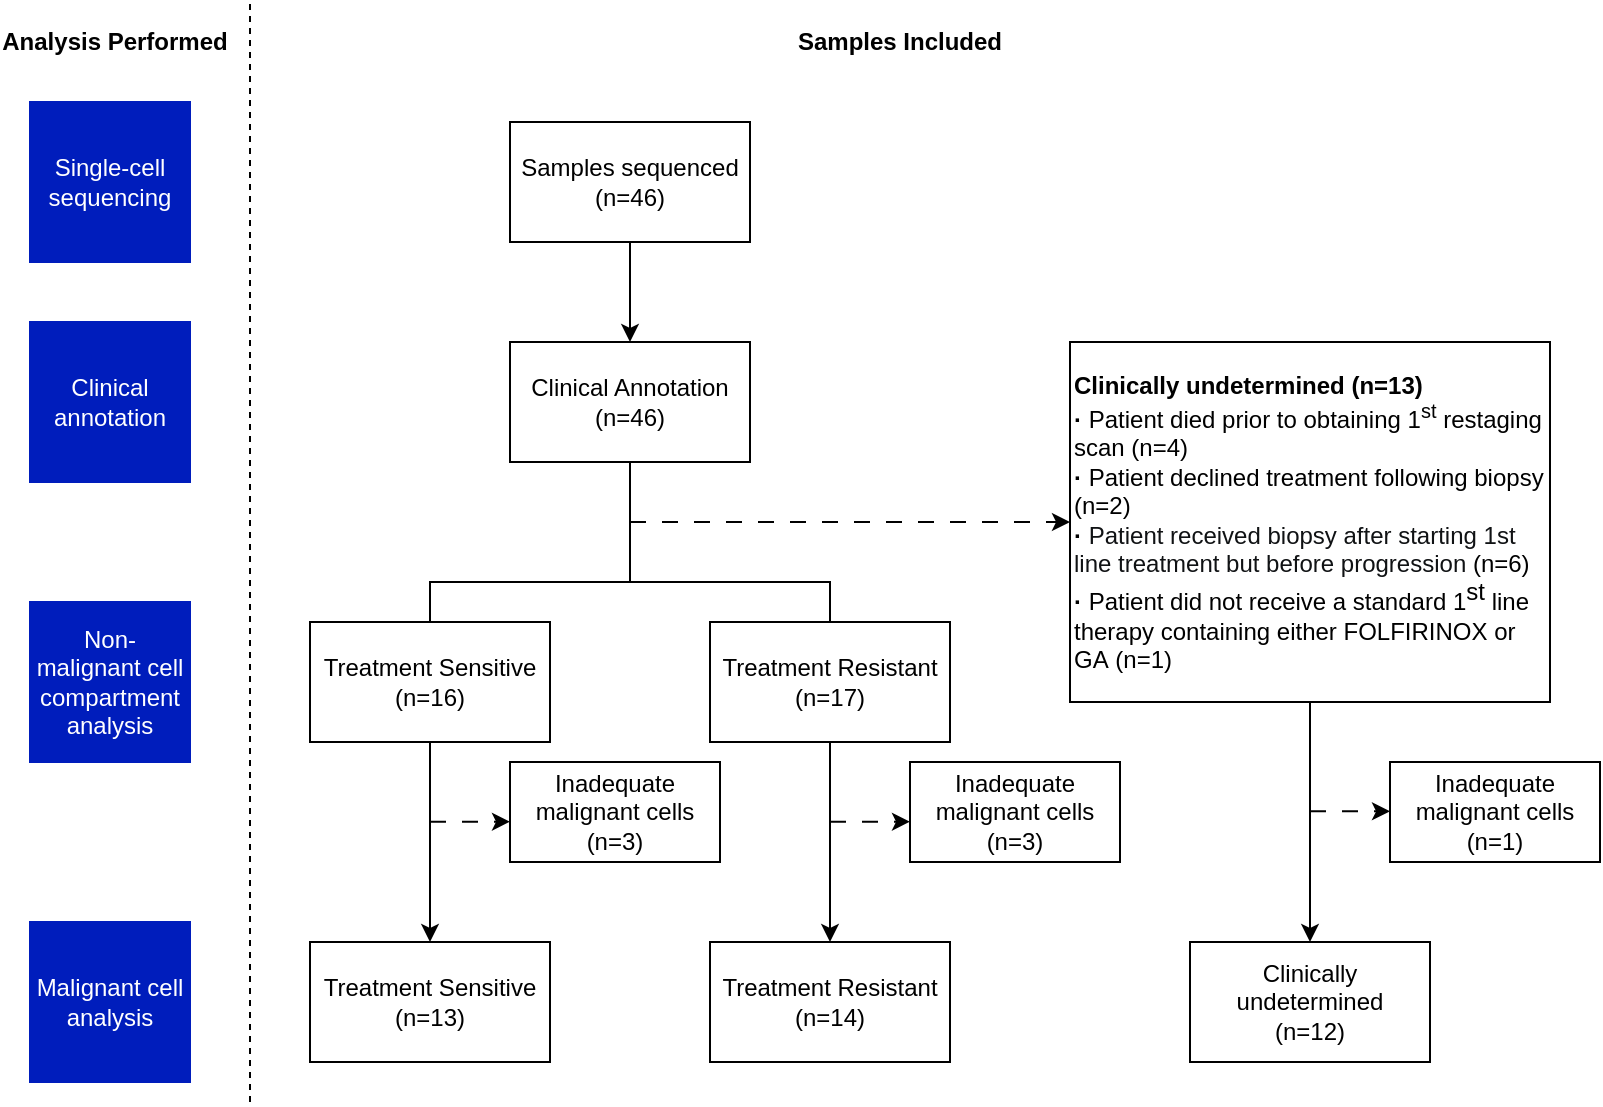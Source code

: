 <mxfile version="28.0.7">
  <diagram name="第 1 页" id="KwGxmZMtyN8JoYDkULUY">
    <mxGraphModel dx="1426" dy="704" grid="1" gridSize="10" guides="1" tooltips="1" connect="1" arrows="1" fold="1" page="1" pageScale="1" pageWidth="827" pageHeight="1169" math="0" shadow="0">
      <root>
        <mxCell id="0" />
        <mxCell id="1" parent="0" />
        <mxCell id="eWs5n6P5kUTmqG-R48iR-10" style="edgeStyle=orthogonalEdgeStyle;rounded=0;orthogonalLoop=1;jettySize=auto;html=1;exitX=0.5;exitY=1;exitDx=0;exitDy=0;entryX=0.5;entryY=0;entryDx=0;entryDy=0;" parent="1" source="eWs5n6P5kUTmqG-R48iR-1" target="eWs5n6P5kUTmqG-R48iR-3" edge="1">
          <mxGeometry relative="1" as="geometry" />
        </mxCell>
        <mxCell id="eWs5n6P5kUTmqG-R48iR-1" value="Samples sequenced&lt;div&gt;(n=46)&lt;/div&gt;" style="rounded=0;whiteSpace=wrap;html=1;" parent="1" vertex="1">
          <mxGeometry x="260" y="70" width="120" height="60" as="geometry" />
        </mxCell>
        <mxCell id="eWs5n6P5kUTmqG-R48iR-8" style="edgeStyle=orthogonalEdgeStyle;rounded=0;orthogonalLoop=1;jettySize=auto;html=1;exitX=0.5;exitY=1;exitDx=0;exitDy=0;" parent="1" source="eWs5n6P5kUTmqG-R48iR-3" target="eWs5n6P5kUTmqG-R48iR-4" edge="1">
          <mxGeometry relative="1" as="geometry">
            <Array as="points">
              <mxPoint x="320" y="300" />
              <mxPoint x="220" y="300" />
            </Array>
          </mxGeometry>
        </mxCell>
        <mxCell id="eWs5n6P5kUTmqG-R48iR-29" style="edgeStyle=orthogonalEdgeStyle;rounded=0;orthogonalLoop=1;jettySize=auto;html=1;exitX=0.5;exitY=1;exitDx=0;exitDy=0;" parent="1" source="eWs5n6P5kUTmqG-R48iR-3" edge="1">
          <mxGeometry relative="1" as="geometry">
            <mxPoint x="420" y="350" as="targetPoint" />
            <Array as="points">
              <mxPoint x="320" y="300" />
              <mxPoint x="420" y="300" />
            </Array>
          </mxGeometry>
        </mxCell>
        <mxCell id="eWs5n6P5kUTmqG-R48iR-3" value="Clinical Annotation&lt;div&gt;(n=46)&lt;/div&gt;" style="rounded=0;whiteSpace=wrap;html=1;" parent="1" vertex="1">
          <mxGeometry x="260" y="180" width="120" height="60" as="geometry" />
        </mxCell>
        <mxCell id="eWs5n6P5kUTmqG-R48iR-4" value="Treatment Sensitive&lt;div&gt;(n=13)&lt;/div&gt;" style="rounded=0;whiteSpace=wrap;html=1;" parent="1" vertex="1">
          <mxGeometry x="160" y="480" width="120" height="60" as="geometry" />
        </mxCell>
        <mxCell id="eWs5n6P5kUTmqG-R48iR-5" value="Treatment Resistant&lt;div&gt;(n=14)&lt;/div&gt;" style="rounded=0;whiteSpace=wrap;html=1;" parent="1" vertex="1">
          <mxGeometry x="360" y="480" width="120" height="60" as="geometry" />
        </mxCell>
        <mxCell id="eWs5n6P5kUTmqG-R48iR-17" value="Single-cell sequencing" style="rounded=0;whiteSpace=wrap;html=1;fillColor=#001DBC;strokeColor=#001DBC;fontColor=#ffffff;" parent="1" vertex="1">
          <mxGeometry x="20" y="60" width="80" height="80" as="geometry" />
        </mxCell>
        <mxCell id="eWs5n6P5kUTmqG-R48iR-18" value="Clinical annotation" style="rounded=0;whiteSpace=wrap;html=1;fillColor=#001DBC;strokeColor=#001DBC;fontColor=#ffffff;" parent="1" vertex="1">
          <mxGeometry x="20" y="170" width="80" height="80" as="geometry" />
        </mxCell>
        <mxCell id="eWs5n6P5kUTmqG-R48iR-20" value="Non-malignant cell compartment analysis" style="rounded=0;whiteSpace=wrap;html=1;fillColor=#001DBC;strokeColor=#001DBC;fontColor=#ffffff;" parent="1" vertex="1">
          <mxGeometry x="20" y="310" width="80" height="80" as="geometry" />
        </mxCell>
        <mxCell id="eWs5n6P5kUTmqG-R48iR-21" value="Malignant cell analysis" style="rounded=0;whiteSpace=wrap;html=1;fillColor=#001DBC;strokeColor=#001DBC;fontColor=#ffffff;" parent="1" vertex="1">
          <mxGeometry x="20" y="470" width="80" height="80" as="geometry" />
        </mxCell>
        <mxCell id="eWs5n6P5kUTmqG-R48iR-22" value="Inadequate malignant cells&lt;div&gt;(n=3)&lt;/div&gt;" style="rounded=0;whiteSpace=wrap;html=1;" parent="1" vertex="1">
          <mxGeometry x="260" y="390" width="105" height="50" as="geometry" />
        </mxCell>
        <mxCell id="eWs5n6P5kUTmqG-R48iR-23" value="Treatment Sensitive&lt;div&gt;(n=16)&lt;/div&gt;" style="rounded=0;whiteSpace=wrap;html=1;" parent="1" vertex="1">
          <mxGeometry x="160" y="320" width="120" height="60" as="geometry" />
        </mxCell>
        <mxCell id="eWs5n6P5kUTmqG-R48iR-26" value="Clinically undetermined&lt;div&gt;(n=12)&lt;/div&gt;" style="rounded=0;whiteSpace=wrap;html=1;" parent="1" vertex="1">
          <mxGeometry x="600" y="480" width="120" height="60" as="geometry" />
        </mxCell>
        <mxCell id="eWs5n6P5kUTmqG-R48iR-31" style="edgeStyle=orthogonalEdgeStyle;rounded=0;orthogonalLoop=1;jettySize=auto;html=1;exitX=0.5;exitY=1;exitDx=0;exitDy=0;" parent="1" source="eWs5n6P5kUTmqG-R48iR-24" target="eWs5n6P5kUTmqG-R48iR-5" edge="1">
          <mxGeometry relative="1" as="geometry" />
        </mxCell>
        <mxCell id="eWs5n6P5kUTmqG-R48iR-24" value="Treatment Resistant&lt;div&gt;(n=17)&lt;/div&gt;" style="rounded=0;whiteSpace=wrap;html=1;" parent="1" vertex="1">
          <mxGeometry x="360" y="320" width="120" height="60" as="geometry" />
        </mxCell>
        <mxCell id="eWs5n6P5kUTmqG-R48iR-30" value="Inadequate malignant cells&lt;div&gt;(n=3)&lt;/div&gt;" style="rounded=0;whiteSpace=wrap;html=1;" parent="1" vertex="1">
          <mxGeometry x="460" y="390" width="105" height="50" as="geometry" />
        </mxCell>
        <mxCell id="eWs5n6P5kUTmqG-R48iR-32" value="" style="endArrow=classic;html=1;rounded=0;dashed=1;dashPattern=8 8;entryX=0.003;entryY=0.403;entryDx=0;entryDy=0;entryPerimeter=0;" parent="1" edge="1">
          <mxGeometry width="50" height="50" relative="1" as="geometry">
            <mxPoint x="420" y="419.85" as="sourcePoint" />
            <mxPoint x="460" y="419.85" as="targetPoint" />
          </mxGeometry>
        </mxCell>
        <mxCell id="eWs5n6P5kUTmqG-R48iR-33" value="" style="endArrow=classic;html=1;rounded=0;dashed=1;dashPattern=8 8;entryX=0.003;entryY=0.403;entryDx=0;entryDy=0;entryPerimeter=0;" parent="1" edge="1">
          <mxGeometry width="50" height="50" relative="1" as="geometry">
            <mxPoint x="220" y="419.85" as="sourcePoint" />
            <mxPoint x="260" y="419.85" as="targetPoint" />
          </mxGeometry>
        </mxCell>
        <mxCell id="eWs5n6P5kUTmqG-R48iR-34" style="edgeStyle=orthogonalEdgeStyle;rounded=0;orthogonalLoop=1;jettySize=auto;html=1;exitX=0.5;exitY=1;exitDx=0;exitDy=0;entryX=0.5;entryY=0;entryDx=0;entryDy=0;" parent="1" source="eWs5n6P5kUTmqG-R48iR-14" target="eWs5n6P5kUTmqG-R48iR-26" edge="1">
          <mxGeometry relative="1" as="geometry">
            <mxPoint x="659.68" y="200" as="sourcePoint" />
            <mxPoint x="659.68" y="340" as="targetPoint" />
          </mxGeometry>
        </mxCell>
        <mxCell id="eWs5n6P5kUTmqG-R48iR-35" value="Inadequate malignant cells&lt;div&gt;(n=1)&lt;/div&gt;" style="rounded=0;whiteSpace=wrap;html=1;" parent="1" vertex="1">
          <mxGeometry x="700" y="390" width="105" height="50" as="geometry" />
        </mxCell>
        <mxCell id="eWs5n6P5kUTmqG-R48iR-36" value="" style="endArrow=classic;html=1;rounded=0;dashed=1;dashPattern=8 8;entryX=0.003;entryY=0.403;entryDx=0;entryDy=0;entryPerimeter=0;" parent="1" edge="1">
          <mxGeometry width="50" height="50" relative="1" as="geometry">
            <mxPoint x="660" y="414.68" as="sourcePoint" />
            <mxPoint x="700" y="414.68" as="targetPoint" />
          </mxGeometry>
        </mxCell>
        <mxCell id="eWs5n6P5kUTmqG-R48iR-37" value="" style="endArrow=classic;html=1;rounded=0;dashed=1;dashPattern=8 8;entryX=0;entryY=0.5;entryDx=0;entryDy=0;" parent="1" target="eWs5n6P5kUTmqG-R48iR-14" edge="1">
          <mxGeometry width="50" height="50" relative="1" as="geometry">
            <mxPoint x="320" y="270.0" as="sourcePoint" />
            <mxPoint x="550" y="270" as="targetPoint" />
          </mxGeometry>
        </mxCell>
        <mxCell id="eWs5n6P5kUTmqG-R48iR-38" value="" style="edgeStyle=orthogonalEdgeStyle;rounded=0;orthogonalLoop=1;jettySize=auto;html=1;exitX=0.5;exitY=1;exitDx=0;exitDy=0;entryX=0.5;entryY=0;entryDx=0;entryDy=0;" parent="1" target="eWs5n6P5kUTmqG-R48iR-14" edge="1">
          <mxGeometry relative="1" as="geometry">
            <mxPoint x="659.68" y="230" as="sourcePoint" />
            <mxPoint x="660" y="550" as="targetPoint" />
          </mxGeometry>
        </mxCell>
        <mxCell id="eWs5n6P5kUTmqG-R48iR-14" value="&lt;div style=&quot;&quot;&gt;&lt;b&gt;Clinically undetermined (n=13)&lt;/b&gt;&lt;/div&gt;&lt;div style=&quot;&quot;&gt;&lt;font face=&quot;Helvetica&quot;&gt;&lt;span style=&quot;background-color: transparent; color: light-dark(rgb(0, 0, 0), rgb(255, 255, 255));&quot;&gt;&lt;b style=&quot;&quot;&gt;· &lt;/b&gt;Patient died prior to obtaining 1&lt;sup&gt;st&lt;/sup&gt; restaging&lt;/span&gt;&lt;/font&gt;&lt;/div&gt;&lt;div style=&quot;&quot;&gt;&lt;font face=&quot;Helvetica&quot;&gt;&lt;span style=&quot;background-color: transparent; color: light-dark(rgb(0, 0, 0), rgb(255, 255, 255));&quot;&gt;scan (n=4)&lt;/span&gt;&lt;br&gt;&lt;b style=&quot;&quot;&gt;· &lt;/b&gt;Patient d&lt;span style=&quot;background-color: transparent; color: light-dark(rgb(0, 0, 0), rgb(255, 255, 255));&quot;&gt;eclined treatment following biopsy (n=2)&lt;/span&gt;&lt;br&gt;&lt;b style=&quot;&quot;&gt;·&amp;nbsp;&lt;/b&gt;&lt;span style=&quot;caret-color: rgb(251, 74, 62); color: rgb(16, 18, 20); white-space-collapse: preserve; background-color: rgb(255, 255, 255);&quot;&gt;Patient received biopsy after starting 1st line treatment but before progression &lt;/span&gt;&lt;span style=&quot;background-color: transparent; color: light-dark(rgb(0, 0, 0), rgb(255, 255, 255));&quot;&gt;(n=6)&lt;/span&gt;&lt;br&gt;&lt;b style=&quot;&quot;&gt;·&amp;nbsp;&lt;/b&gt;Patient did not receive a standard 1&lt;span style=&quot;vertical-align: super;&quot;&gt;st&lt;/span&gt; line&lt;br&gt;therapy containing either FOLFIRINOX or GA&amp;nbsp;&lt;span style=&quot;background-color: transparent; color: light-dark(rgb(0, 0, 0), rgb(255, 255, 255));&quot;&gt;(n=1)&lt;/span&gt;&lt;/font&gt;&lt;/div&gt;" style="rounded=0;whiteSpace=wrap;html=1;align=left;" parent="1" vertex="1">
          <mxGeometry x="540" y="180" width="240" height="180" as="geometry" />
        </mxCell>
        <mxCell id="Wcf4iK_CemhMIRecgHp_-1" value="" style="endArrow=none;dashed=1;html=1;rounded=0;" parent="1" edge="1">
          <mxGeometry width="50" height="50" relative="1" as="geometry">
            <mxPoint x="130" y="560" as="sourcePoint" />
            <mxPoint x="130" y="10" as="targetPoint" />
          </mxGeometry>
        </mxCell>
        <mxCell id="Wcf4iK_CemhMIRecgHp_-3" value="&lt;font style=&quot;color: rgb(0, 0, 0);&quot;&gt;&lt;b&gt;Analysis Performed&lt;/b&gt;&lt;/font&gt;" style="rounded=0;whiteSpace=wrap;html=1;fillColor=none;strokeColor=none;" parent="1" vertex="1">
          <mxGeometry x="5" y="10" width="115" height="40" as="geometry" />
        </mxCell>
        <mxCell id="Wcf4iK_CemhMIRecgHp_-4" value="&lt;font style=&quot;color: rgb(0, 0, 0);&quot;&gt;&lt;b&gt;Samples Included&lt;/b&gt;&lt;/font&gt;" style="rounded=0;whiteSpace=wrap;html=1;fillColor=none;strokeColor=none;" parent="1" vertex="1">
          <mxGeometry x="400" y="10" width="110" height="40" as="geometry" />
        </mxCell>
      </root>
    </mxGraphModel>
  </diagram>
</mxfile>
